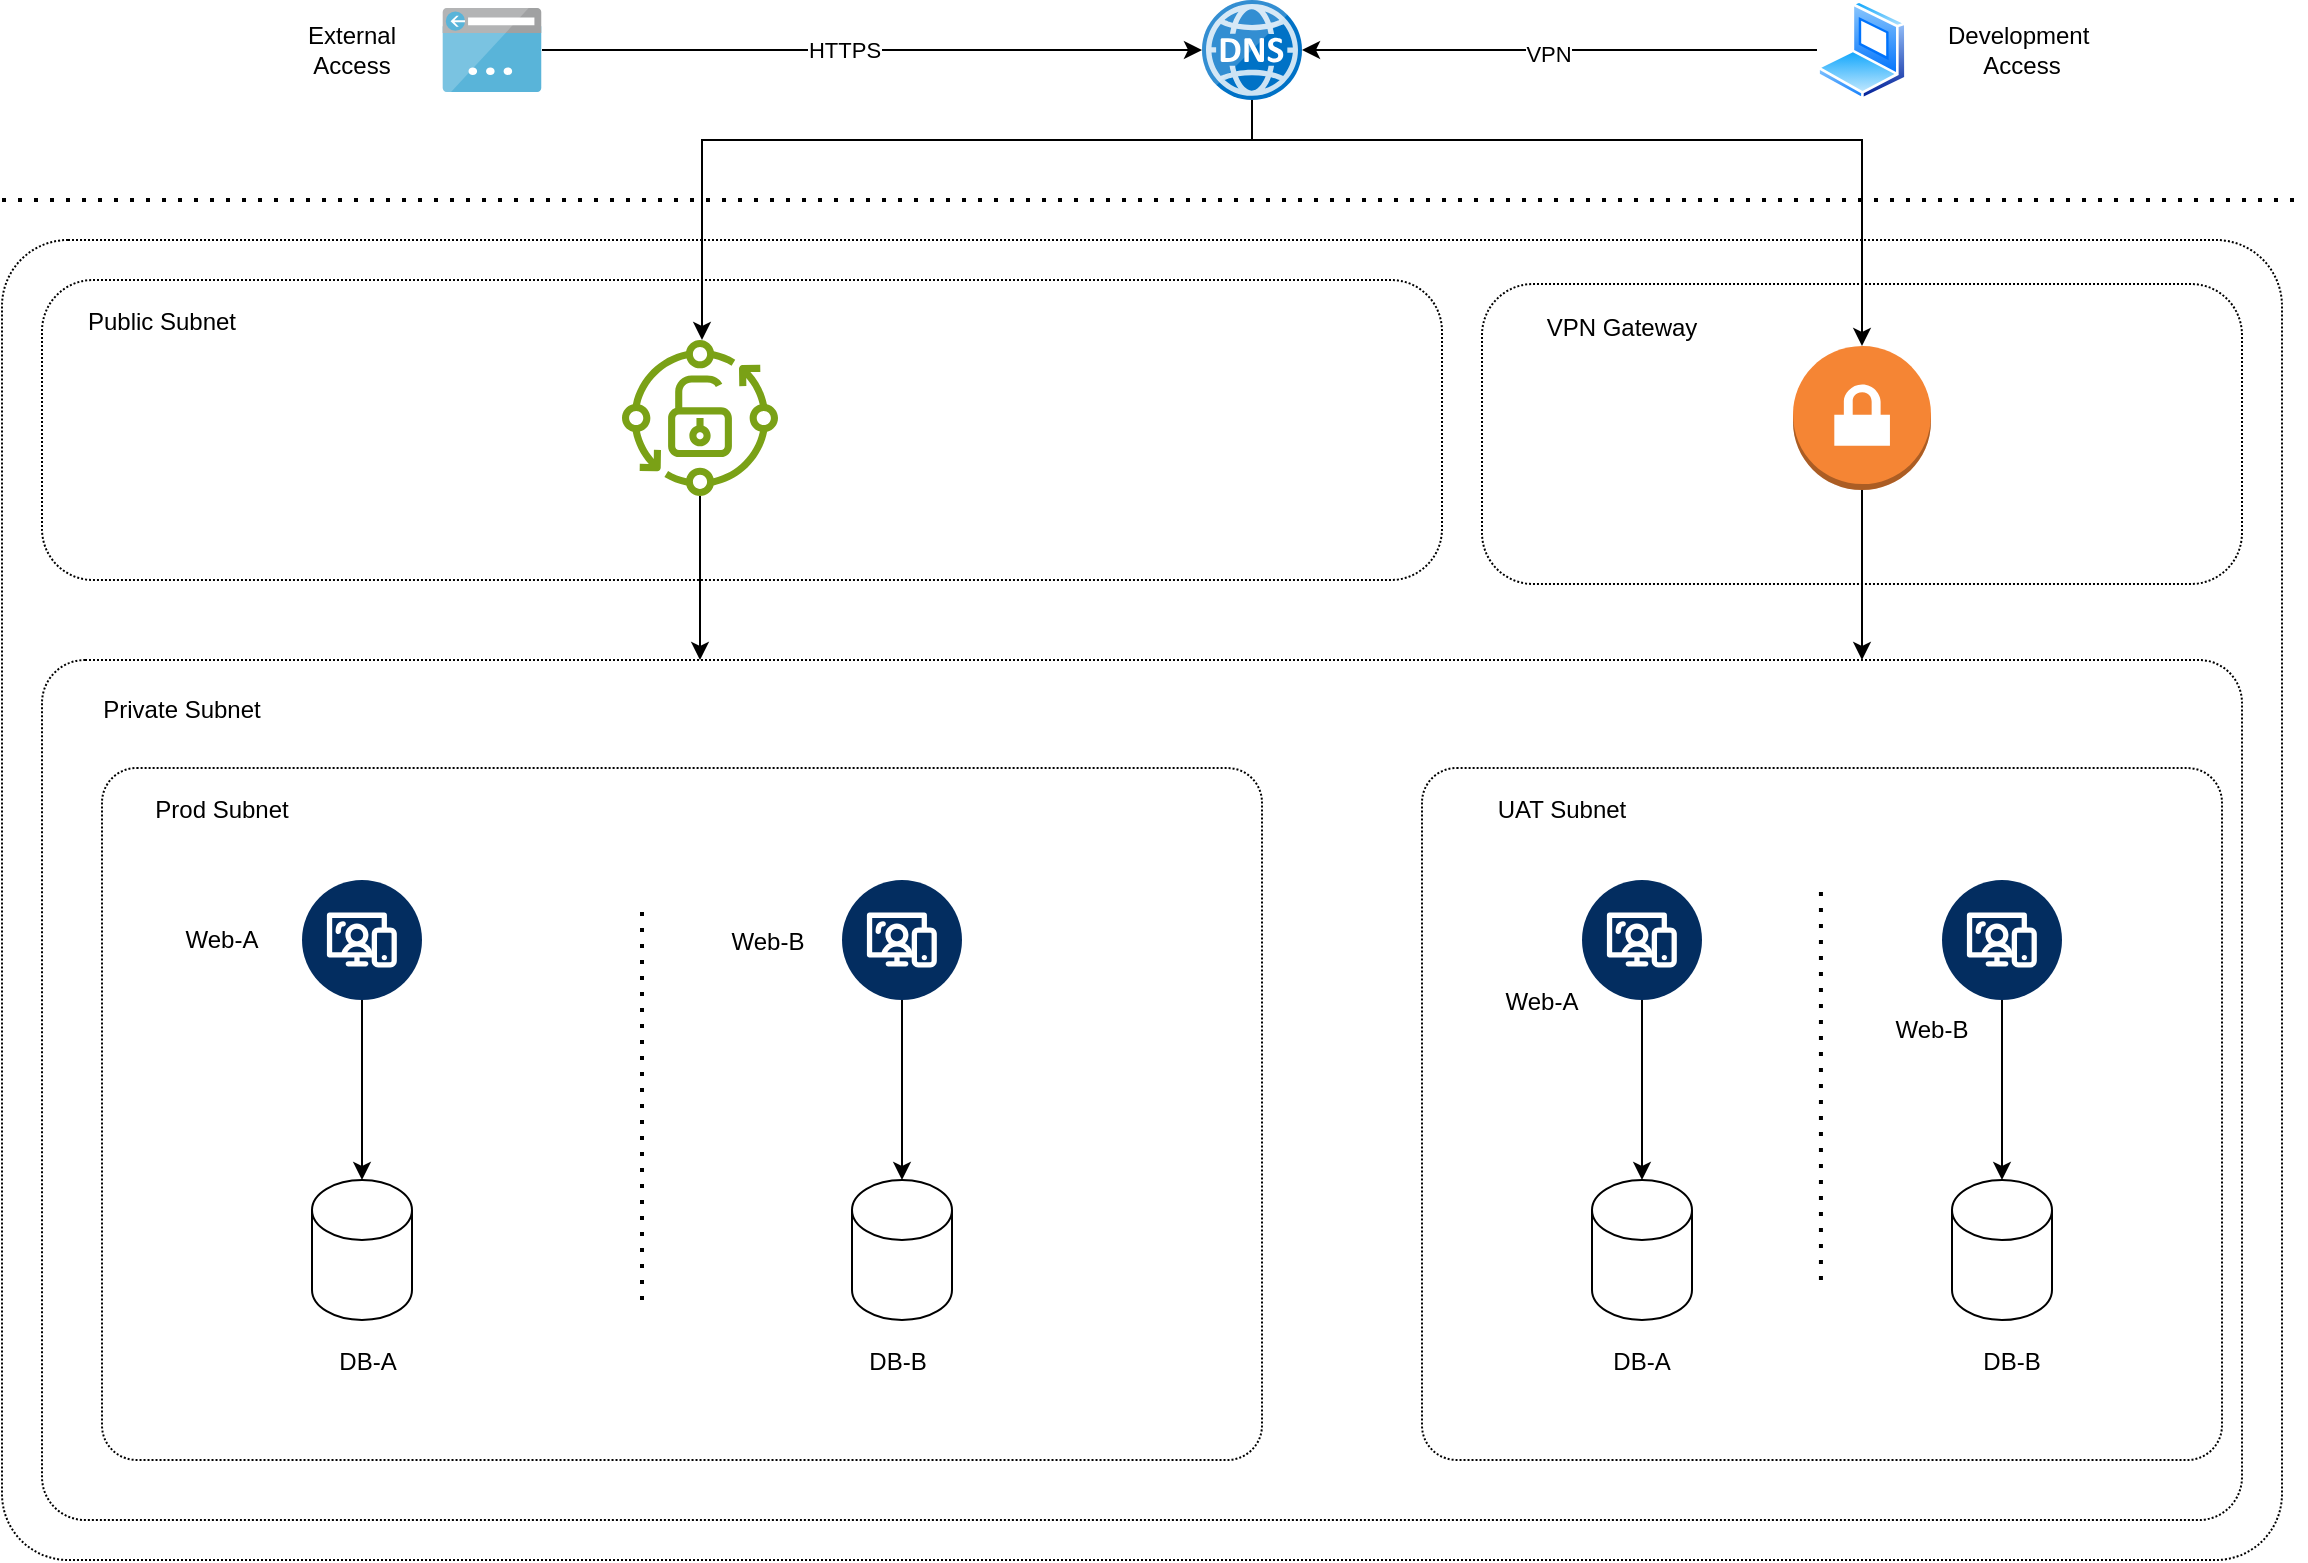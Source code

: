 <mxfile version="24.8.4">
  <diagram name="Page-1" id="b_wjNfzORTjbHEDvQfJR">
    <mxGraphModel dx="1644" dy="794" grid="1" gridSize="10" guides="1" tooltips="1" connect="1" arrows="1" fold="1" page="1" pageScale="1" pageWidth="1169" pageHeight="827" math="0" shadow="0">
      <root>
        <mxCell id="0" />
        <mxCell id="1" parent="0" />
        <mxCell id="yVznmgjhYQ62BfokBK0U-36" value="" style="rounded=1;whiteSpace=wrap;html=1;fillColor=none;dashed=1;dashPattern=1 1;arcSize=5;movable=0;resizable=0;rotatable=0;deletable=0;editable=0;locked=1;connectable=0;" vertex="1" parent="1">
          <mxGeometry x="10" y="150" width="1140" height="660" as="geometry" />
        </mxCell>
        <mxCell id="yVznmgjhYQ62BfokBK0U-29" value="" style="rounded=1;whiteSpace=wrap;html=1;fillColor=none;dashed=1;dashPattern=1 1;arcSize=17;movable=0;resizable=0;rotatable=0;deletable=0;editable=0;locked=1;connectable=0;" vertex="1" parent="1">
          <mxGeometry x="750" y="172" width="380" height="150" as="geometry" />
        </mxCell>
        <mxCell id="yVznmgjhYQ62BfokBK0U-1" value="" style="endArrow=none;dashed=1;html=1;dashPattern=1 3;strokeWidth=2;rounded=0;movable=0;resizable=0;rotatable=0;deletable=0;editable=0;locked=1;connectable=0;" edge="1" parent="1">
          <mxGeometry width="50" height="50" relative="1" as="geometry">
            <mxPoint x="10" y="130" as="sourcePoint" />
            <mxPoint x="1160" y="130" as="targetPoint" />
          </mxGeometry>
        </mxCell>
        <mxCell id="yVznmgjhYQ62BfokBK0U-2" value="" style="rounded=1;whiteSpace=wrap;html=1;fillColor=none;dashed=1;dashPattern=1 1;arcSize=5;movable=0;resizable=0;rotatable=0;deletable=0;editable=0;locked=1;connectable=0;" vertex="1" parent="1">
          <mxGeometry x="30" y="360" width="1100" height="430" as="geometry" />
        </mxCell>
        <mxCell id="yVznmgjhYQ62BfokBK0U-3" value="" style="rounded=1;whiteSpace=wrap;html=1;fillColor=none;dashed=1;dashPattern=1 1;arcSize=5;movable=0;resizable=0;rotatable=0;deletable=0;editable=0;locked=1;connectable=0;" vertex="1" parent="1">
          <mxGeometry x="60" y="414" width="580" height="346" as="geometry" />
        </mxCell>
        <mxCell id="yVznmgjhYQ62BfokBK0U-4" value="" style="rounded=1;whiteSpace=wrap;html=1;fillColor=none;dashed=1;dashPattern=1 1;arcSize=5;movable=0;resizable=0;rotatable=0;deletable=0;editable=0;locked=1;connectable=0;" vertex="1" parent="1">
          <mxGeometry x="720" y="414" width="400" height="346" as="geometry" />
        </mxCell>
        <mxCell id="yVznmgjhYQ62BfokBK0U-5" value="" style="rounded=1;whiteSpace=wrap;html=1;fillColor=none;dashed=1;dashPattern=1 1;arcSize=17;movable=0;resizable=0;rotatable=0;deletable=0;editable=0;locked=1;connectable=0;" vertex="1" parent="1">
          <mxGeometry x="30" y="170" width="700" height="150" as="geometry" />
        </mxCell>
        <mxCell id="yVznmgjhYQ62BfokBK0U-17" value="" style="shape=cylinder3;whiteSpace=wrap;html=1;boundedLbl=1;backgroundOutline=1;size=15;" vertex="1" parent="1">
          <mxGeometry x="165" y="620" width="50" height="70" as="geometry" />
        </mxCell>
        <mxCell id="yVznmgjhYQ62BfokBK0U-18" value="" style="shape=cylinder3;whiteSpace=wrap;html=1;boundedLbl=1;backgroundOutline=1;size=15;" vertex="1" parent="1">
          <mxGeometry x="435" y="620" width="50" height="70" as="geometry" />
        </mxCell>
        <mxCell id="yVznmgjhYQ62BfokBK0U-19" value="" style="verticalLabelPosition=bottom;aspect=fixed;html=1;shape=mxgraph.salesforce.web2;" vertex="1" parent="1">
          <mxGeometry x="160" y="470" width="60" height="60" as="geometry" />
        </mxCell>
        <mxCell id="yVznmgjhYQ62BfokBK0U-20" value="" style="verticalLabelPosition=bottom;aspect=fixed;html=1;shape=mxgraph.salesforce.web2;" vertex="1" parent="1">
          <mxGeometry x="430" y="470" width="60" height="60" as="geometry" />
        </mxCell>
        <mxCell id="yVznmgjhYQ62BfokBK0U-22" value="" style="shape=cylinder3;whiteSpace=wrap;html=1;boundedLbl=1;backgroundOutline=1;size=15;" vertex="1" parent="1">
          <mxGeometry x="985" y="620" width="50" height="70" as="geometry" />
        </mxCell>
        <mxCell id="yVznmgjhYQ62BfokBK0U-23" value="" style="verticalLabelPosition=bottom;aspect=fixed;html=1;shape=mxgraph.salesforce.web2;" vertex="1" parent="1">
          <mxGeometry x="980" y="470" width="60" height="60" as="geometry" />
        </mxCell>
        <mxCell id="yVznmgjhYQ62BfokBK0U-25" value="" style="endArrow=none;dashed=1;html=1;dashPattern=1 3;strokeWidth=2;rounded=0;movable=0;resizable=0;rotatable=0;deletable=0;editable=0;locked=1;connectable=0;" edge="1" parent="1">
          <mxGeometry width="50" height="50" relative="1" as="geometry">
            <mxPoint x="330" y="680" as="sourcePoint" />
            <mxPoint x="330" y="480" as="targetPoint" />
          </mxGeometry>
        </mxCell>
        <mxCell id="yVznmgjhYQ62BfokBK0U-57" style="edgeStyle=orthogonalEdgeStyle;rounded=0;orthogonalLoop=1;jettySize=auto;html=1;" edge="1" parent="1" source="yVznmgjhYQ62BfokBK0U-26">
          <mxGeometry relative="1" as="geometry">
            <mxPoint x="359" y="360" as="targetPoint" />
          </mxGeometry>
        </mxCell>
        <mxCell id="yVznmgjhYQ62BfokBK0U-26" value="" style="sketch=0;outlineConnect=0;fontColor=#232F3E;gradientColor=none;fillColor=#7AA116;strokeColor=none;dashed=0;verticalLabelPosition=bottom;verticalAlign=top;align=center;html=1;fontSize=12;fontStyle=0;aspect=fixed;pointerEvents=1;shape=mxgraph.aws4.iot_greengrass_component_public;" vertex="1" parent="1">
          <mxGeometry x="320" y="200" width="78" height="78" as="geometry" />
        </mxCell>
        <mxCell id="yVznmgjhYQ62BfokBK0U-58" style="edgeStyle=orthogonalEdgeStyle;rounded=0;orthogonalLoop=1;jettySize=auto;html=1;" edge="1" parent="1" source="yVznmgjhYQ62BfokBK0U-27">
          <mxGeometry relative="1" as="geometry">
            <mxPoint x="940.0" y="360" as="targetPoint" />
          </mxGeometry>
        </mxCell>
        <mxCell id="yVznmgjhYQ62BfokBK0U-27" value="" style="outlineConnect=0;dashed=0;verticalLabelPosition=bottom;verticalAlign=top;align=center;html=1;shape=mxgraph.aws3.vpn_gateway;fillColor=#F58534;gradientColor=none;" vertex="1" parent="1">
          <mxGeometry x="905.5" y="203" width="69" height="72" as="geometry" />
        </mxCell>
        <mxCell id="yVznmgjhYQ62BfokBK0U-30" value="Public Subnet" style="text;html=1;align=center;verticalAlign=middle;whiteSpace=wrap;rounded=0;" vertex="1" parent="1">
          <mxGeometry x="30" y="176" width="120" height="30" as="geometry" />
        </mxCell>
        <mxCell id="yVznmgjhYQ62BfokBK0U-31" value="Private Subnet" style="text;html=1;align=center;verticalAlign=middle;whiteSpace=wrap;rounded=0;" vertex="1" parent="1">
          <mxGeometry x="40" y="370" width="120" height="30" as="geometry" />
        </mxCell>
        <mxCell id="yVznmgjhYQ62BfokBK0U-32" value="Prod Subnet" style="text;html=1;align=center;verticalAlign=middle;whiteSpace=wrap;rounded=0;" vertex="1" parent="1">
          <mxGeometry x="60" y="420" width="120" height="30" as="geometry" />
        </mxCell>
        <mxCell id="yVznmgjhYQ62BfokBK0U-33" value="UAT Subnet" style="text;html=1;align=center;verticalAlign=middle;whiteSpace=wrap;rounded=0;" vertex="1" parent="1">
          <mxGeometry x="730" y="420" width="120" height="30" as="geometry" />
        </mxCell>
        <mxCell id="yVznmgjhYQ62BfokBK0U-54" style="edgeStyle=orthogonalEdgeStyle;rounded=0;orthogonalLoop=1;jettySize=auto;html=1;" edge="1" parent="1" source="yVznmgjhYQ62BfokBK0U-34" target="yVznmgjhYQ62BfokBK0U-35">
          <mxGeometry relative="1" as="geometry" />
        </mxCell>
        <mxCell id="yVznmgjhYQ62BfokBK0U-34" value="" style="verticalLabelPosition=bottom;aspect=fixed;html=1;shape=mxgraph.salesforce.web2;" vertex="1" parent="1">
          <mxGeometry x="800" y="470" width="60" height="60" as="geometry" />
        </mxCell>
        <mxCell id="yVznmgjhYQ62BfokBK0U-35" value="" style="shape=cylinder3;whiteSpace=wrap;html=1;boundedLbl=1;backgroundOutline=1;size=15;" vertex="1" parent="1">
          <mxGeometry x="805" y="620" width="50" height="70" as="geometry" />
        </mxCell>
        <mxCell id="yVznmgjhYQ62BfokBK0U-43" style="edgeStyle=orthogonalEdgeStyle;rounded=0;orthogonalLoop=1;jettySize=auto;html=1;" edge="1" parent="1" source="yVznmgjhYQ62BfokBK0U-37" target="yVznmgjhYQ62BfokBK0U-38">
          <mxGeometry relative="1" as="geometry" />
        </mxCell>
        <mxCell id="yVznmgjhYQ62BfokBK0U-56" value="HTTPS" style="edgeLabel;html=1;align=center;verticalAlign=middle;resizable=0;points=[];" vertex="1" connectable="0" parent="yVznmgjhYQ62BfokBK0U-43">
          <mxGeometry x="-0.476" y="-3" relative="1" as="geometry">
            <mxPoint x="64" y="-3" as="offset" />
          </mxGeometry>
        </mxCell>
        <mxCell id="yVznmgjhYQ62BfokBK0U-37" value="" style="image;sketch=0;aspect=fixed;html=1;points=[];align=center;fontSize=12;image=img/lib/mscae/App_Service_IPAddress.svg;" vertex="1" parent="1">
          <mxGeometry x="230" y="34" width="50" height="42" as="geometry" />
        </mxCell>
        <mxCell id="yVznmgjhYQ62BfokBK0U-44" style="edgeStyle=orthogonalEdgeStyle;rounded=0;orthogonalLoop=1;jettySize=auto;html=1;" edge="1" parent="1" source="yVznmgjhYQ62BfokBK0U-38" target="yVznmgjhYQ62BfokBK0U-26">
          <mxGeometry relative="1" as="geometry">
            <Array as="points">
              <mxPoint x="635" y="100" />
              <mxPoint x="360" y="100" />
            </Array>
          </mxGeometry>
        </mxCell>
        <mxCell id="yVznmgjhYQ62BfokBK0U-38" value="" style="image;sketch=0;aspect=fixed;html=1;points=[];align=center;fontSize=12;image=img/lib/mscae/DNS.svg;" vertex="1" parent="1">
          <mxGeometry x="610" y="30" width="50" height="50" as="geometry" />
        </mxCell>
        <mxCell id="yVznmgjhYQ62BfokBK0U-39" value="" style="image;aspect=fixed;perimeter=ellipsePerimeter;html=1;align=center;shadow=0;dashed=0;spacingTop=3;image=img/lib/active_directory/laptop_client.svg;" vertex="1" parent="1">
          <mxGeometry x="917.5" y="30" width="45" height="50" as="geometry" />
        </mxCell>
        <mxCell id="yVznmgjhYQ62BfokBK0U-40" value="VPN Gateway" style="text;html=1;align=center;verticalAlign=middle;whiteSpace=wrap;rounded=0;" vertex="1" parent="1">
          <mxGeometry x="760" y="179" width="120" height="30" as="geometry" />
        </mxCell>
        <mxCell id="yVznmgjhYQ62BfokBK0U-41" style="edgeStyle=orthogonalEdgeStyle;rounded=0;orthogonalLoop=1;jettySize=auto;html=1;exitX=0.5;exitY=1;exitDx=0;exitDy=0;" edge="1" parent="1" source="yVznmgjhYQ62BfokBK0U-40" target="yVznmgjhYQ62BfokBK0U-40">
          <mxGeometry relative="1" as="geometry" />
        </mxCell>
        <mxCell id="yVznmgjhYQ62BfokBK0U-45" style="edgeStyle=orthogonalEdgeStyle;rounded=0;orthogonalLoop=1;jettySize=auto;html=1;entryX=0.5;entryY=0;entryDx=0;entryDy=0;entryPerimeter=0;" edge="1" parent="1" source="yVznmgjhYQ62BfokBK0U-38" target="yVznmgjhYQ62BfokBK0U-27">
          <mxGeometry relative="1" as="geometry">
            <Array as="points">
              <mxPoint x="635" y="100" />
              <mxPoint x="940" y="100" />
            </Array>
          </mxGeometry>
        </mxCell>
        <mxCell id="yVznmgjhYQ62BfokBK0U-46" style="edgeStyle=orthogonalEdgeStyle;rounded=0;orthogonalLoop=1;jettySize=auto;html=1;" edge="1" parent="1" source="yVznmgjhYQ62BfokBK0U-39" target="yVznmgjhYQ62BfokBK0U-38">
          <mxGeometry relative="1" as="geometry" />
        </mxCell>
        <mxCell id="yVznmgjhYQ62BfokBK0U-59" value="VPN" style="edgeLabel;html=1;align=center;verticalAlign=middle;resizable=0;points=[];" vertex="1" connectable="0" parent="yVznmgjhYQ62BfokBK0U-46">
          <mxGeometry x="0.042" y="2" relative="1" as="geometry">
            <mxPoint x="-1" as="offset" />
          </mxGeometry>
        </mxCell>
        <mxCell id="yVznmgjhYQ62BfokBK0U-49" style="edgeStyle=orthogonalEdgeStyle;rounded=0;orthogonalLoop=1;jettySize=auto;html=1;entryX=0.5;entryY=0;entryDx=0;entryDy=0;entryPerimeter=0;" edge="1" parent="1" source="yVznmgjhYQ62BfokBK0U-19" target="yVznmgjhYQ62BfokBK0U-17">
          <mxGeometry relative="1" as="geometry" />
        </mxCell>
        <mxCell id="yVznmgjhYQ62BfokBK0U-50" style="edgeStyle=orthogonalEdgeStyle;rounded=0;orthogonalLoop=1;jettySize=auto;html=1;entryX=0.5;entryY=0;entryDx=0;entryDy=0;entryPerimeter=0;" edge="1" parent="1" source="yVznmgjhYQ62BfokBK0U-20" target="yVznmgjhYQ62BfokBK0U-18">
          <mxGeometry relative="1" as="geometry" />
        </mxCell>
        <mxCell id="yVznmgjhYQ62BfokBK0U-53" value="" style="endArrow=none;dashed=1;html=1;dashPattern=1 3;strokeWidth=2;rounded=0;movable=0;resizable=0;rotatable=0;deletable=0;editable=0;locked=1;connectable=0;" edge="1" parent="1">
          <mxGeometry width="50" height="50" relative="1" as="geometry">
            <mxPoint x="919.47" y="670" as="sourcePoint" />
            <mxPoint x="919.47" y="470" as="targetPoint" />
          </mxGeometry>
        </mxCell>
        <mxCell id="yVznmgjhYQ62BfokBK0U-55" style="edgeStyle=orthogonalEdgeStyle;rounded=0;orthogonalLoop=1;jettySize=auto;html=1;entryX=0.5;entryY=0;entryDx=0;entryDy=0;entryPerimeter=0;" edge="1" parent="1" source="yVznmgjhYQ62BfokBK0U-23" target="yVznmgjhYQ62BfokBK0U-22">
          <mxGeometry relative="1" as="geometry" />
        </mxCell>
        <mxCell id="yVznmgjhYQ62BfokBK0U-60" value="External Access" style="text;html=1;align=center;verticalAlign=middle;whiteSpace=wrap;rounded=0;" vertex="1" parent="1">
          <mxGeometry x="150" y="40" width="70" height="30" as="geometry" />
        </mxCell>
        <mxCell id="yVznmgjhYQ62BfokBK0U-61" value="Development&amp;nbsp; Access" style="text;html=1;align=center;verticalAlign=middle;whiteSpace=wrap;rounded=0;" vertex="1" parent="1">
          <mxGeometry x="985" y="40" width="70" height="30" as="geometry" />
        </mxCell>
        <mxCell id="yVznmgjhYQ62BfokBK0U-62" value="Web-A" style="text;html=1;align=center;verticalAlign=middle;whiteSpace=wrap;rounded=0;" vertex="1" parent="1">
          <mxGeometry x="60" y="485" width="120" height="30" as="geometry" />
        </mxCell>
        <mxCell id="yVznmgjhYQ62BfokBK0U-63" value="Web-B" style="text;html=1;align=center;verticalAlign=middle;whiteSpace=wrap;rounded=0;" vertex="1" parent="1">
          <mxGeometry x="333" y="486" width="120" height="30" as="geometry" />
        </mxCell>
        <mxCell id="yVznmgjhYQ62BfokBK0U-64" value="DB-A" style="text;html=1;align=center;verticalAlign=middle;whiteSpace=wrap;rounded=0;" vertex="1" parent="1">
          <mxGeometry x="133" y="696" width="120" height="30" as="geometry" />
        </mxCell>
        <mxCell id="yVznmgjhYQ62BfokBK0U-65" value="DB-B" style="text;html=1;align=center;verticalAlign=middle;whiteSpace=wrap;rounded=0;" vertex="1" parent="1">
          <mxGeometry x="398" y="696" width="120" height="30" as="geometry" />
        </mxCell>
        <mxCell id="yVznmgjhYQ62BfokBK0U-66" value="DB-B" style="text;html=1;align=center;verticalAlign=middle;whiteSpace=wrap;rounded=0;" vertex="1" parent="1">
          <mxGeometry x="955" y="696" width="120" height="30" as="geometry" />
        </mxCell>
        <mxCell id="yVznmgjhYQ62BfokBK0U-67" value="DB-A" style="text;html=1;align=center;verticalAlign=middle;whiteSpace=wrap;rounded=0;" vertex="1" parent="1">
          <mxGeometry x="770" y="696" width="120" height="30" as="geometry" />
        </mxCell>
        <mxCell id="yVznmgjhYQ62BfokBK0U-68" value="Web-A" style="text;html=1;align=center;verticalAlign=middle;whiteSpace=wrap;rounded=0;" vertex="1" parent="1">
          <mxGeometry x="720" y="516" width="120" height="30" as="geometry" />
        </mxCell>
        <mxCell id="yVznmgjhYQ62BfokBK0U-69" value="Web-B" style="text;html=1;align=center;verticalAlign=middle;whiteSpace=wrap;rounded=0;" vertex="1" parent="1">
          <mxGeometry x="915" y="530" width="120" height="30" as="geometry" />
        </mxCell>
      </root>
    </mxGraphModel>
  </diagram>
</mxfile>
